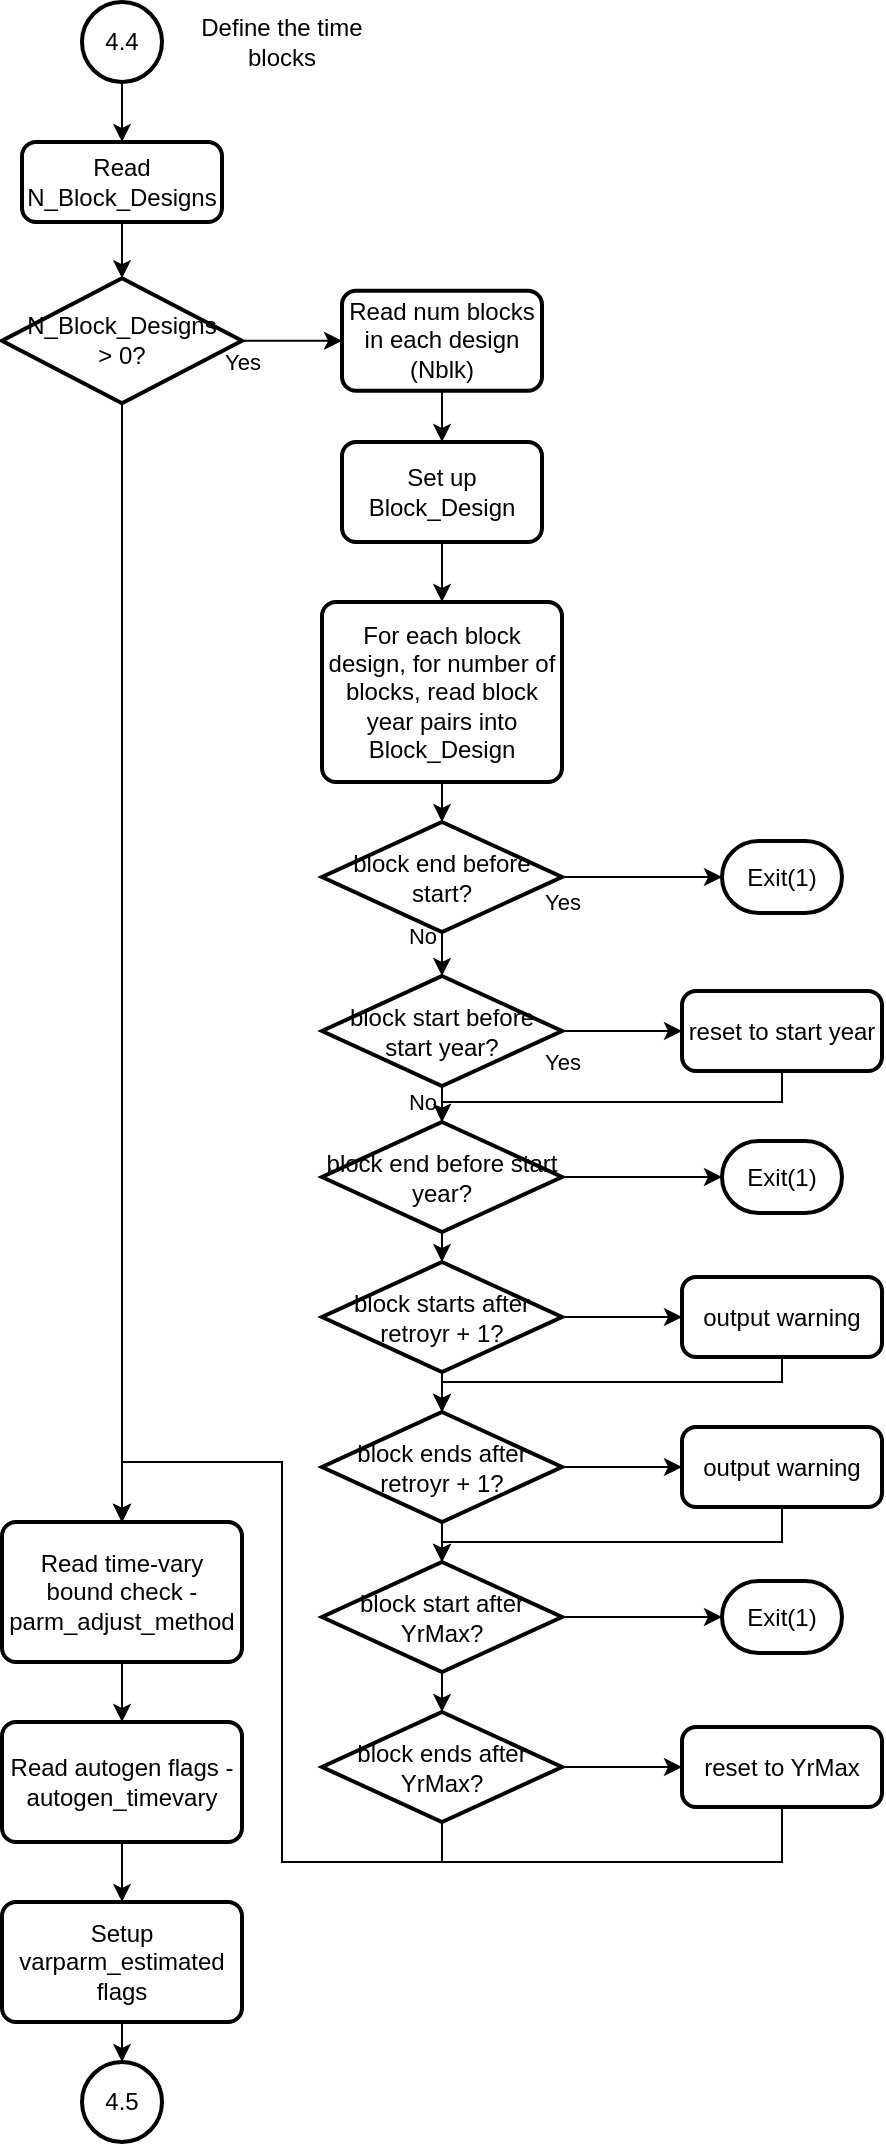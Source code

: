 <mxfile version="13.9.9" type="device"><diagram id="C5RBs43oDa-KdzZeNtuy" name="Page-1"><mxGraphModel dx="-78" dy="459" grid="1" gridSize="10" guides="1" tooltips="1" connect="1" arrows="1" fold="1" page="1" pageScale="1" pageWidth="827" pageHeight="1169" math="0" shadow="0"><root><mxCell id="WIyWlLk6GJQsqaUBKTNV-0"/><mxCell id="WIyWlLk6GJQsqaUBKTNV-1" parent="WIyWlLk6GJQsqaUBKTNV-0"/><mxCell id="xO9y-cQ6gBi0G4t2JAhk-0" style="edgeStyle=orthogonalEdgeStyle;rounded=0;orthogonalLoop=1;jettySize=auto;html=1;entryX=0;entryY=0.5;entryDx=0;entryDy=0;" edge="1" parent="WIyWlLk6GJQsqaUBKTNV-1" source="xO9y-cQ6gBi0G4t2JAhk-4" target="xO9y-cQ6gBi0G4t2JAhk-6"><mxGeometry relative="1" as="geometry"/></mxCell><mxCell id="xO9y-cQ6gBi0G4t2JAhk-1" value="Yes" style="edgeLabel;html=1;align=center;verticalAlign=middle;resizable=0;points=[];" vertex="1" connectable="0" parent="xO9y-cQ6gBi0G4t2JAhk-0"><mxGeometry x="-0.297" relative="1" as="geometry"><mxPoint x="-17.6" y="10.64" as="offset"/></mxGeometry></mxCell><mxCell id="xO9y-cQ6gBi0G4t2JAhk-2" style="edgeStyle=orthogonalEdgeStyle;rounded=0;orthogonalLoop=1;jettySize=auto;html=1;" edge="1" parent="WIyWlLk6GJQsqaUBKTNV-1" source="xO9y-cQ6gBi0G4t2JAhk-4" target="xO9y-cQ6gBi0G4t2JAhk-14"><mxGeometry relative="1" as="geometry"/></mxCell><mxCell id="xO9y-cQ6gBi0G4t2JAhk-3" value="No" style="edgeLabel;html=1;align=center;verticalAlign=middle;resizable=0;points=[];" vertex="1" connectable="0" parent="xO9y-cQ6gBi0G4t2JAhk-2"><mxGeometry x="0.158" y="-6" relative="1" as="geometry"><mxPoint x="-4" y="-373.47" as="offset"/></mxGeometry></mxCell><mxCell id="xO9y-cQ6gBi0G4t2JAhk-4" value="&lt;span&gt;N_Block_Designs &lt;br&gt;&amp;gt; 0?&lt;/span&gt;" style="strokeWidth=2;html=1;shape=mxgraph.flowchart.decision;whiteSpace=wrap;" vertex="1" parent="WIyWlLk6GJQsqaUBKTNV-1"><mxGeometry x="890" y="188.12" width="120" height="62.5" as="geometry"/></mxCell><mxCell id="xO9y-cQ6gBi0G4t2JAhk-31" style="edgeStyle=orthogonalEdgeStyle;rounded=0;orthogonalLoop=1;jettySize=auto;html=1;entryX=0.5;entryY=0;entryDx=0;entryDy=0;" edge="1" parent="WIyWlLk6GJQsqaUBKTNV-1" source="xO9y-cQ6gBi0G4t2JAhk-6" target="xO9y-cQ6gBi0G4t2JAhk-26"><mxGeometry relative="1" as="geometry"/></mxCell><mxCell id="xO9y-cQ6gBi0G4t2JAhk-6" value="Read num blocks in each design&lt;br&gt;(Nblk)" style="rounded=1;whiteSpace=wrap;html=1;absoluteArcSize=1;arcSize=14;strokeWidth=2;" vertex="1" parent="WIyWlLk6GJQsqaUBKTNV-1"><mxGeometry x="1060" y="194.37" width="100" height="50" as="geometry"/></mxCell><mxCell id="xO9y-cQ6gBi0G4t2JAhk-16" style="edgeStyle=orthogonalEdgeStyle;rounded=0;orthogonalLoop=1;jettySize=auto;html=1;entryX=0.5;entryY=0;entryDx=0;entryDy=0;" edge="1" parent="WIyWlLk6GJQsqaUBKTNV-1" source="xO9y-cQ6gBi0G4t2JAhk-11" target="xO9y-cQ6gBi0G4t2JAhk-15"><mxGeometry relative="1" as="geometry"/></mxCell><mxCell id="xO9y-cQ6gBi0G4t2JAhk-11" value="4.4" style="strokeWidth=2;html=1;shape=mxgraph.flowchart.start_2;whiteSpace=wrap;" vertex="1" parent="WIyWlLk6GJQsqaUBKTNV-1"><mxGeometry x="930" y="50" width="40" height="40" as="geometry"/></mxCell><mxCell id="xO9y-cQ6gBi0G4t2JAhk-12" value="Define the time blocks" style="text;html=1;strokeColor=none;fillColor=none;align=center;verticalAlign=middle;whiteSpace=wrap;rounded=0;" vertex="1" parent="WIyWlLk6GJQsqaUBKTNV-1"><mxGeometry x="970" y="55" width="120" height="30" as="geometry"/></mxCell><mxCell id="xO9y-cQ6gBi0G4t2JAhk-19" style="edgeStyle=orthogonalEdgeStyle;rounded=0;orthogonalLoop=1;jettySize=auto;html=1;entryX=0.5;entryY=0;entryDx=0;entryDy=0;" edge="1" parent="WIyWlLk6GJQsqaUBKTNV-1" source="xO9y-cQ6gBi0G4t2JAhk-14" target="xO9y-cQ6gBi0G4t2JAhk-18"><mxGeometry relative="1" as="geometry"/></mxCell><mxCell id="xO9y-cQ6gBi0G4t2JAhk-14" value="Read time-vary bound check - parm_adjust_method" style="rounded=1;whiteSpace=wrap;html=1;absoluteArcSize=1;arcSize=14;strokeWidth=2;" vertex="1" parent="WIyWlLk6GJQsqaUBKTNV-1"><mxGeometry x="890" y="810" width="120" height="70" as="geometry"/></mxCell><mxCell id="xO9y-cQ6gBi0G4t2JAhk-17" style="edgeStyle=orthogonalEdgeStyle;rounded=0;orthogonalLoop=1;jettySize=auto;html=1;" edge="1" parent="WIyWlLk6GJQsqaUBKTNV-1" source="xO9y-cQ6gBi0G4t2JAhk-15" target="xO9y-cQ6gBi0G4t2JAhk-4"><mxGeometry relative="1" as="geometry"/></mxCell><mxCell id="xO9y-cQ6gBi0G4t2JAhk-15" value="Read N_Block_Designs" style="rounded=1;whiteSpace=wrap;html=1;absoluteArcSize=1;arcSize=14;strokeWidth=2;" vertex="1" parent="WIyWlLk6GJQsqaUBKTNV-1"><mxGeometry x="900" y="120" width="100" height="40" as="geometry"/></mxCell><mxCell id="xO9y-cQ6gBi0G4t2JAhk-20" style="edgeStyle=orthogonalEdgeStyle;rounded=0;orthogonalLoop=1;jettySize=auto;html=1;" edge="1" parent="WIyWlLk6GJQsqaUBKTNV-1" source="xO9y-cQ6gBi0G4t2JAhk-18" target="xO9y-cQ6gBi0G4t2JAhk-23"><mxGeometry relative="1" as="geometry"><mxPoint x="950" y="1090" as="targetPoint"/></mxGeometry></mxCell><mxCell id="xO9y-cQ6gBi0G4t2JAhk-18" value="Read autogen flags - autogen_timevary" style="rounded=1;whiteSpace=wrap;html=1;absoluteArcSize=1;arcSize=14;strokeWidth=2;" vertex="1" parent="WIyWlLk6GJQsqaUBKTNV-1"><mxGeometry x="890" y="910" width="120" height="60" as="geometry"/></mxCell><mxCell id="xO9y-cQ6gBi0G4t2JAhk-21" value="4.5" style="strokeWidth=2;html=1;shape=mxgraph.flowchart.start_2;whiteSpace=wrap;" vertex="1" parent="WIyWlLk6GJQsqaUBKTNV-1"><mxGeometry x="930" y="1080" width="40" height="40" as="geometry"/></mxCell><mxCell id="xO9y-cQ6gBi0G4t2JAhk-24" style="edgeStyle=orthogonalEdgeStyle;rounded=0;orthogonalLoop=1;jettySize=auto;html=1;" edge="1" parent="WIyWlLk6GJQsqaUBKTNV-1" source="xO9y-cQ6gBi0G4t2JAhk-23" target="xO9y-cQ6gBi0G4t2JAhk-21"><mxGeometry relative="1" as="geometry"/></mxCell><mxCell id="xO9y-cQ6gBi0G4t2JAhk-23" value="Setup varparm_estimated flags" style="rounded=1;whiteSpace=wrap;html=1;absoluteArcSize=1;arcSize=14;strokeWidth=2;" vertex="1" parent="WIyWlLk6GJQsqaUBKTNV-1"><mxGeometry x="890" y="1000" width="120" height="60" as="geometry"/></mxCell><mxCell id="xO9y-cQ6gBi0G4t2JAhk-32" style="edgeStyle=orthogonalEdgeStyle;rounded=0;orthogonalLoop=1;jettySize=auto;html=1;entryX=0.5;entryY=0;entryDx=0;entryDy=0;" edge="1" parent="WIyWlLk6GJQsqaUBKTNV-1" source="xO9y-cQ6gBi0G4t2JAhk-26" target="xO9y-cQ6gBi0G4t2JAhk-27"><mxGeometry relative="1" as="geometry"/></mxCell><mxCell id="xO9y-cQ6gBi0G4t2JAhk-26" value="Set up Block_Design&lt;span style=&quot;color: rgba(0 , 0 , 0 , 0) ; font-family: monospace ; font-size: 0px&quot;&gt;%3CmxGraphModel%3E%3Croot%3E%3CmxCell%20id%3D%220%22%2F%3E%3CmxCell%20id%3D%221%22%20parent%3D%220%22%2F%3E%3CmxCell%20id%3D%222%22%20value%3D%22Read%20autogen%20flags%20-%20autogen_timevary%22%20style%3D%22rounded%3D1%3BwhiteSpace%3Dwrap%3Bhtml%3D1%3BabsoluteArcSize%3D1%3BarcSize%3D14%3BstrokeWidth%3D2%3B%22%20vertex%3D%221%22%20parent%3D%221%22%3E%3CmxGeometry%20x%3D%22890%22%20y%3D%22920%22%20width%3D%22120%22%20height%3D%2260%22%20as%3D%22geometry%22%2F%3E%3C%2FmxCell%3E%3C%2Froot%3E%3C%2FmxGraphModel%3E&lt;/span&gt;" style="rounded=1;whiteSpace=wrap;html=1;absoluteArcSize=1;arcSize=14;strokeWidth=2;" vertex="1" parent="WIyWlLk6GJQsqaUBKTNV-1"><mxGeometry x="1060" y="270" width="100" height="50" as="geometry"/></mxCell><mxCell id="xO9y-cQ6gBi0G4t2JAhk-33" style="edgeStyle=orthogonalEdgeStyle;rounded=0;orthogonalLoop=1;jettySize=auto;html=1;entryX=0.5;entryY=0;entryDx=0;entryDy=0;entryPerimeter=0;" edge="1" parent="WIyWlLk6GJQsqaUBKTNV-1" source="xO9y-cQ6gBi0G4t2JAhk-27" target="xO9y-cQ6gBi0G4t2JAhk-28"><mxGeometry relative="1" as="geometry"/></mxCell><mxCell id="xO9y-cQ6gBi0G4t2JAhk-27" value="For each block design, for number of blocks, read block year pairs into Block_Design" style="rounded=1;whiteSpace=wrap;html=1;absoluteArcSize=1;arcSize=14;strokeWidth=2;" vertex="1" parent="WIyWlLk6GJQsqaUBKTNV-1"><mxGeometry x="1050" y="350" width="120" height="90" as="geometry"/></mxCell><mxCell id="xO9y-cQ6gBi0G4t2JAhk-34" value="No" style="edgeStyle=orthogonalEdgeStyle;rounded=0;orthogonalLoop=1;jettySize=auto;html=1;entryX=0.5;entryY=0;entryDx=0;entryDy=0;entryPerimeter=0;" edge="1" parent="WIyWlLk6GJQsqaUBKTNV-1" source="xO9y-cQ6gBi0G4t2JAhk-28" target="xO9y-cQ6gBi0G4t2JAhk-30"><mxGeometry x="0.31" y="-10" relative="1" as="geometry"><mxPoint as="offset"/></mxGeometry></mxCell><mxCell id="xO9y-cQ6gBi0G4t2JAhk-51" value="Yes" style="edgeStyle=orthogonalEdgeStyle;rounded=0;orthogonalLoop=1;jettySize=auto;html=1;" edge="1" parent="WIyWlLk6GJQsqaUBKTNV-1" source="xO9y-cQ6gBi0G4t2JAhk-28" target="xO9y-cQ6gBi0G4t2JAhk-35"><mxGeometry x="-1" y="-12" relative="1" as="geometry"><mxPoint as="offset"/></mxGeometry></mxCell><mxCell id="xO9y-cQ6gBi0G4t2JAhk-28" value="&lt;span&gt;block end before start?&lt;/span&gt;" style="strokeWidth=2;html=1;shape=mxgraph.flowchart.decision;whiteSpace=wrap;" vertex="1" parent="WIyWlLk6GJQsqaUBKTNV-1"><mxGeometry x="1050" y="460" width="120" height="55" as="geometry"/></mxCell><mxCell id="xO9y-cQ6gBi0G4t2JAhk-43" value="No" style="edgeStyle=orthogonalEdgeStyle;rounded=0;orthogonalLoop=1;jettySize=auto;html=1;entryX=0.5;entryY=0;entryDx=0;entryDy=0;entryPerimeter=0;" edge="1" parent="WIyWlLk6GJQsqaUBKTNV-1" source="xO9y-cQ6gBi0G4t2JAhk-30" target="xO9y-cQ6gBi0G4t2JAhk-36"><mxGeometry x="0.677" y="-10" relative="1" as="geometry"><mxPoint as="offset"/></mxGeometry></mxCell><mxCell id="xO9y-cQ6gBi0G4t2JAhk-50" value="Yes" style="edgeStyle=orthogonalEdgeStyle;rounded=0;orthogonalLoop=1;jettySize=auto;html=1;entryX=0;entryY=0.5;entryDx=0;entryDy=0;" edge="1" parent="WIyWlLk6GJQsqaUBKTNV-1" source="xO9y-cQ6gBi0G4t2JAhk-30" target="xO9y-cQ6gBi0G4t2JAhk-49"><mxGeometry x="-1" y="-15" relative="1" as="geometry"><mxPoint as="offset"/></mxGeometry></mxCell><mxCell id="xO9y-cQ6gBi0G4t2JAhk-30" value="&lt;span&gt;block start before start year?&lt;/span&gt;" style="strokeWidth=2;html=1;shape=mxgraph.flowchart.decision;whiteSpace=wrap;" vertex="1" parent="WIyWlLk6GJQsqaUBKTNV-1"><mxGeometry x="1050" y="537" width="120" height="55" as="geometry"/></mxCell><mxCell id="xO9y-cQ6gBi0G4t2JAhk-35" value="Exit(1)" style="strokeWidth=2;html=1;shape=mxgraph.flowchart.terminator;whiteSpace=wrap;" vertex="1" parent="WIyWlLk6GJQsqaUBKTNV-1"><mxGeometry x="1250" y="469.5" width="60" height="36" as="geometry"/></mxCell><mxCell id="xO9y-cQ6gBi0G4t2JAhk-44" style="edgeStyle=orthogonalEdgeStyle;rounded=0;orthogonalLoop=1;jettySize=auto;html=1;entryX=0.5;entryY=0;entryDx=0;entryDy=0;entryPerimeter=0;" edge="1" parent="WIyWlLk6GJQsqaUBKTNV-1" source="xO9y-cQ6gBi0G4t2JAhk-36" target="xO9y-cQ6gBi0G4t2JAhk-37"><mxGeometry relative="1" as="geometry"/></mxCell><mxCell id="xO9y-cQ6gBi0G4t2JAhk-52" style="edgeStyle=orthogonalEdgeStyle;rounded=0;orthogonalLoop=1;jettySize=auto;html=1;" edge="1" parent="WIyWlLk6GJQsqaUBKTNV-1" source="xO9y-cQ6gBi0G4t2JAhk-36" target="xO9y-cQ6gBi0G4t2JAhk-41"><mxGeometry relative="1" as="geometry"/></mxCell><mxCell id="xO9y-cQ6gBi0G4t2JAhk-36" value="&lt;span&gt;block end before start year?&lt;/span&gt;" style="strokeWidth=2;html=1;shape=mxgraph.flowchart.decision;whiteSpace=wrap;" vertex="1" parent="WIyWlLk6GJQsqaUBKTNV-1"><mxGeometry x="1050" y="610" width="120" height="55" as="geometry"/></mxCell><mxCell id="xO9y-cQ6gBi0G4t2JAhk-45" style="edgeStyle=orthogonalEdgeStyle;rounded=0;orthogonalLoop=1;jettySize=auto;html=1;entryX=0.5;entryY=0;entryDx=0;entryDy=0;entryPerimeter=0;" edge="1" parent="WIyWlLk6GJQsqaUBKTNV-1" source="xO9y-cQ6gBi0G4t2JAhk-37" target="xO9y-cQ6gBi0G4t2JAhk-38"><mxGeometry relative="1" as="geometry"/></mxCell><mxCell id="xO9y-cQ6gBi0G4t2JAhk-57" style="edgeStyle=orthogonalEdgeStyle;rounded=0;orthogonalLoop=1;jettySize=auto;html=1;" edge="1" parent="WIyWlLk6GJQsqaUBKTNV-1" source="xO9y-cQ6gBi0G4t2JAhk-37" target="xO9y-cQ6gBi0G4t2JAhk-54"><mxGeometry relative="1" as="geometry"/></mxCell><mxCell id="xO9y-cQ6gBi0G4t2JAhk-37" value="&lt;span&gt;block starts after retroyr + 1?&lt;/span&gt;" style="strokeWidth=2;html=1;shape=mxgraph.flowchart.decision;whiteSpace=wrap;" vertex="1" parent="WIyWlLk6GJQsqaUBKTNV-1"><mxGeometry x="1050" y="680" width="120" height="55" as="geometry"/></mxCell><mxCell id="xO9y-cQ6gBi0G4t2JAhk-46" style="edgeStyle=orthogonalEdgeStyle;rounded=0;orthogonalLoop=1;jettySize=auto;html=1;entryX=0.5;entryY=0;entryDx=0;entryDy=0;entryPerimeter=0;" edge="1" parent="WIyWlLk6GJQsqaUBKTNV-1" source="xO9y-cQ6gBi0G4t2JAhk-38" target="xO9y-cQ6gBi0G4t2JAhk-39"><mxGeometry relative="1" as="geometry"/></mxCell><mxCell id="xO9y-cQ6gBi0G4t2JAhk-58" style="edgeStyle=orthogonalEdgeStyle;rounded=0;orthogonalLoop=1;jettySize=auto;html=1;" edge="1" parent="WIyWlLk6GJQsqaUBKTNV-1" source="xO9y-cQ6gBi0G4t2JAhk-38" target="xO9y-cQ6gBi0G4t2JAhk-55"><mxGeometry relative="1" as="geometry"/></mxCell><mxCell id="xO9y-cQ6gBi0G4t2JAhk-38" value="&lt;span&gt;block ends after retroyr + 1?&lt;/span&gt;" style="strokeWidth=2;html=1;shape=mxgraph.flowchart.decision;whiteSpace=wrap;" vertex="1" parent="WIyWlLk6GJQsqaUBKTNV-1"><mxGeometry x="1050" y="755" width="120" height="55" as="geometry"/></mxCell><mxCell id="xO9y-cQ6gBi0G4t2JAhk-47" style="edgeStyle=orthogonalEdgeStyle;rounded=0;orthogonalLoop=1;jettySize=auto;html=1;entryX=0.5;entryY=0;entryDx=0;entryDy=0;entryPerimeter=0;" edge="1" parent="WIyWlLk6GJQsqaUBKTNV-1" source="xO9y-cQ6gBi0G4t2JAhk-39" target="xO9y-cQ6gBi0G4t2JAhk-40"><mxGeometry relative="1" as="geometry"/></mxCell><mxCell id="xO9y-cQ6gBi0G4t2JAhk-59" style="edgeStyle=orthogonalEdgeStyle;rounded=0;orthogonalLoop=1;jettySize=auto;html=1;" edge="1" parent="WIyWlLk6GJQsqaUBKTNV-1" source="xO9y-cQ6gBi0G4t2JAhk-39" target="xO9y-cQ6gBi0G4t2JAhk-42"><mxGeometry relative="1" as="geometry"/></mxCell><mxCell id="xO9y-cQ6gBi0G4t2JAhk-39" value="&lt;span&gt;block start after YrMax?&lt;/span&gt;" style="strokeWidth=2;html=1;shape=mxgraph.flowchart.decision;whiteSpace=wrap;" vertex="1" parent="WIyWlLk6GJQsqaUBKTNV-1"><mxGeometry x="1050" y="830" width="120" height="55" as="geometry"/></mxCell><mxCell id="xO9y-cQ6gBi0G4t2JAhk-48" style="edgeStyle=orthogonalEdgeStyle;rounded=0;orthogonalLoop=1;jettySize=auto;html=1;entryX=0.5;entryY=0;entryDx=0;entryDy=0;" edge="1" parent="WIyWlLk6GJQsqaUBKTNV-1" source="xO9y-cQ6gBi0G4t2JAhk-40" target="xO9y-cQ6gBi0G4t2JAhk-14"><mxGeometry relative="1" as="geometry"><Array as="points"><mxPoint x="1110" y="980"/><mxPoint x="1030" y="980"/><mxPoint x="1030" y="780"/><mxPoint x="950" y="780"/></Array></mxGeometry></mxCell><mxCell id="xO9y-cQ6gBi0G4t2JAhk-60" style="edgeStyle=orthogonalEdgeStyle;rounded=0;orthogonalLoop=1;jettySize=auto;html=1;" edge="1" parent="WIyWlLk6GJQsqaUBKTNV-1" source="xO9y-cQ6gBi0G4t2JAhk-40" target="xO9y-cQ6gBi0G4t2JAhk-56"><mxGeometry relative="1" as="geometry"/></mxCell><mxCell id="xO9y-cQ6gBi0G4t2JAhk-40" value="&lt;span&gt;block ends after YrMax?&lt;/span&gt;" style="strokeWidth=2;html=1;shape=mxgraph.flowchart.decision;whiteSpace=wrap;" vertex="1" parent="WIyWlLk6GJQsqaUBKTNV-1"><mxGeometry x="1050" y="905" width="120" height="55" as="geometry"/></mxCell><mxCell id="xO9y-cQ6gBi0G4t2JAhk-41" value="Exit(1)" style="strokeWidth=2;html=1;shape=mxgraph.flowchart.terminator;whiteSpace=wrap;" vertex="1" parent="WIyWlLk6GJQsqaUBKTNV-1"><mxGeometry x="1250" y="619.5" width="60" height="36" as="geometry"/></mxCell><mxCell id="xO9y-cQ6gBi0G4t2JAhk-42" value="Exit(1)" style="strokeWidth=2;html=1;shape=mxgraph.flowchart.terminator;whiteSpace=wrap;" vertex="1" parent="WIyWlLk6GJQsqaUBKTNV-1"><mxGeometry x="1250" y="839.5" width="60" height="36" as="geometry"/></mxCell><mxCell id="xO9y-cQ6gBi0G4t2JAhk-53" style="edgeStyle=orthogonalEdgeStyle;rounded=0;orthogonalLoop=1;jettySize=auto;html=1;" edge="1" parent="WIyWlLk6GJQsqaUBKTNV-1" source="xO9y-cQ6gBi0G4t2JAhk-49" target="xO9y-cQ6gBi0G4t2JAhk-36"><mxGeometry relative="1" as="geometry"><Array as="points"><mxPoint x="1280" y="600"/><mxPoint x="1110" y="600"/></Array></mxGeometry></mxCell><mxCell id="xO9y-cQ6gBi0G4t2JAhk-49" value="reset to start year" style="rounded=1;whiteSpace=wrap;html=1;absoluteArcSize=1;arcSize=14;strokeWidth=2;" vertex="1" parent="WIyWlLk6GJQsqaUBKTNV-1"><mxGeometry x="1230" y="544.5" width="100" height="40" as="geometry"/></mxCell><mxCell id="xO9y-cQ6gBi0G4t2JAhk-61" style="edgeStyle=orthogonalEdgeStyle;rounded=0;orthogonalLoop=1;jettySize=auto;html=1;" edge="1" parent="WIyWlLk6GJQsqaUBKTNV-1" source="xO9y-cQ6gBi0G4t2JAhk-54" target="xO9y-cQ6gBi0G4t2JAhk-38"><mxGeometry relative="1" as="geometry"><Array as="points"><mxPoint x="1280" y="740"/><mxPoint x="1110" y="740"/></Array></mxGeometry></mxCell><mxCell id="xO9y-cQ6gBi0G4t2JAhk-54" value="output warning" style="rounded=1;whiteSpace=wrap;html=1;absoluteArcSize=1;arcSize=14;strokeWidth=2;" vertex="1" parent="WIyWlLk6GJQsqaUBKTNV-1"><mxGeometry x="1230" y="687.5" width="100" height="40" as="geometry"/></mxCell><mxCell id="xO9y-cQ6gBi0G4t2JAhk-62" style="edgeStyle=orthogonalEdgeStyle;rounded=0;orthogonalLoop=1;jettySize=auto;html=1;" edge="1" parent="WIyWlLk6GJQsqaUBKTNV-1" source="xO9y-cQ6gBi0G4t2JAhk-55" target="xO9y-cQ6gBi0G4t2JAhk-39"><mxGeometry relative="1" as="geometry"><Array as="points"><mxPoint x="1280" y="820"/><mxPoint x="1110" y="820"/></Array></mxGeometry></mxCell><mxCell id="xO9y-cQ6gBi0G4t2JAhk-55" value="output warning" style="rounded=1;whiteSpace=wrap;html=1;absoluteArcSize=1;arcSize=14;strokeWidth=2;" vertex="1" parent="WIyWlLk6GJQsqaUBKTNV-1"><mxGeometry x="1230" y="762.5" width="100" height="40" as="geometry"/></mxCell><mxCell id="xO9y-cQ6gBi0G4t2JAhk-63" style="edgeStyle=orthogonalEdgeStyle;rounded=0;orthogonalLoop=1;jettySize=auto;html=1;entryX=0.5;entryY=0;entryDx=0;entryDy=0;" edge="1" parent="WIyWlLk6GJQsqaUBKTNV-1" source="xO9y-cQ6gBi0G4t2JAhk-56" target="xO9y-cQ6gBi0G4t2JAhk-14"><mxGeometry relative="1" as="geometry"><Array as="points"><mxPoint x="1280" y="980"/><mxPoint x="1030" y="980"/><mxPoint x="1030" y="780"/><mxPoint x="950" y="780"/></Array></mxGeometry></mxCell><mxCell id="xO9y-cQ6gBi0G4t2JAhk-56" value="reset to YrMax" style="rounded=1;whiteSpace=wrap;html=1;absoluteArcSize=1;arcSize=14;strokeWidth=2;" vertex="1" parent="WIyWlLk6GJQsqaUBKTNV-1"><mxGeometry x="1230" y="912.5" width="100" height="40" as="geometry"/></mxCell></root></mxGraphModel></diagram></mxfile>